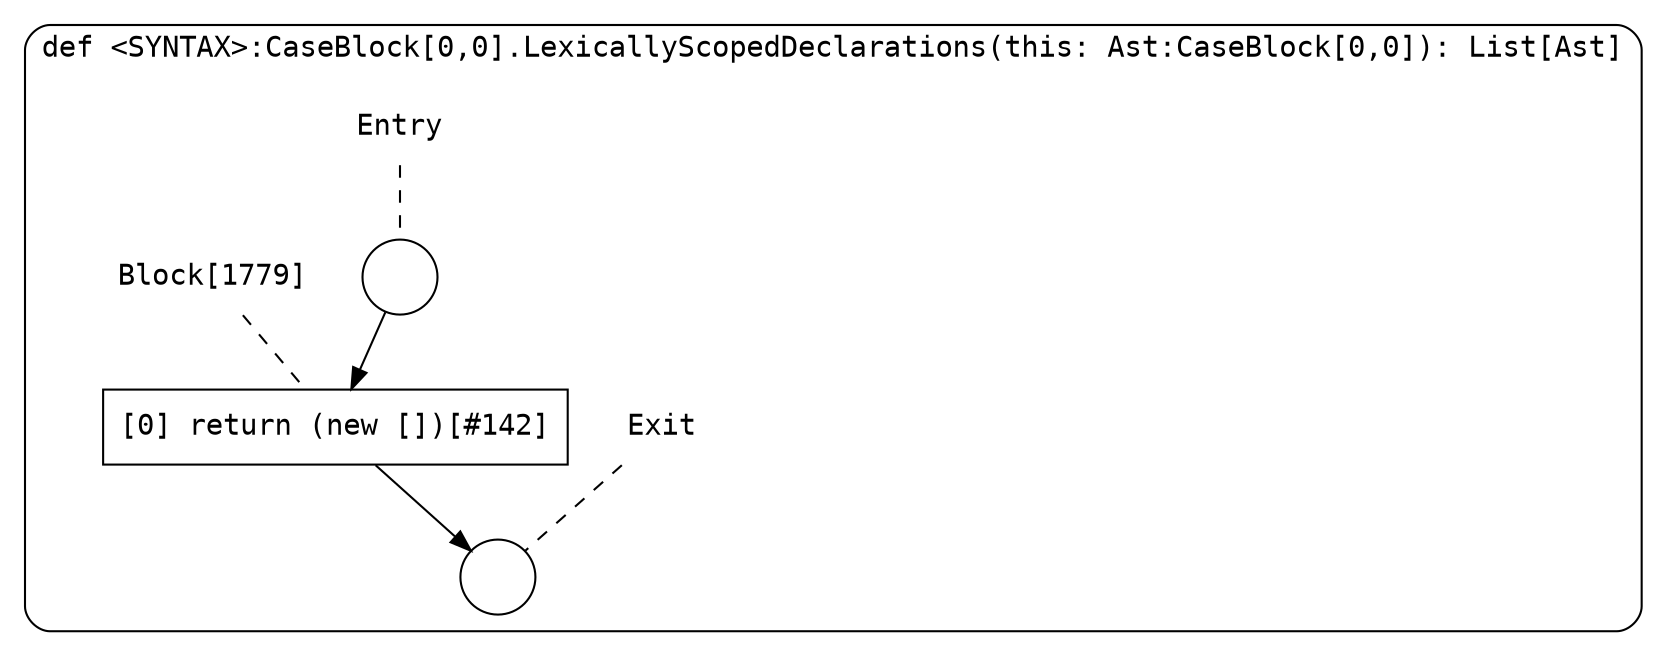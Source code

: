 digraph {
  graph [fontname = "Consolas"]
  node [fontname = "Consolas"]
  edge [fontname = "Consolas"]
  subgraph cluster288 {
    label = "def <SYNTAX>:CaseBlock[0,0].LexicallyScopedDeclarations(this: Ast:CaseBlock[0,0]): List[Ast]"
    style = rounded
    cluster288_entry_name [shape=none, label=<<font color="black">Entry</font>>]
    cluster288_entry_name -> cluster288_entry [arrowhead=none, color="black", style=dashed]
    cluster288_entry [shape=circle label=" " color="black" fillcolor="white" style=filled]
    cluster288_entry -> node1779 [color="black"]
    cluster288_exit_name [shape=none, label=<<font color="black">Exit</font>>]
    cluster288_exit_name -> cluster288_exit [arrowhead=none, color="black", style=dashed]
    cluster288_exit [shape=circle label=" " color="black" fillcolor="white" style=filled]
    node1779_name [shape=none, label=<<font color="black">Block[1779]</font>>]
    node1779_name -> node1779 [arrowhead=none, color="black", style=dashed]
    node1779 [shape=box, label=<<font color="black">[0] return (new [])[#142]<BR ALIGN="LEFT"/></font>> color="black" fillcolor="white", style=filled]
    node1779 -> cluster288_exit [color="black"]
  }
}